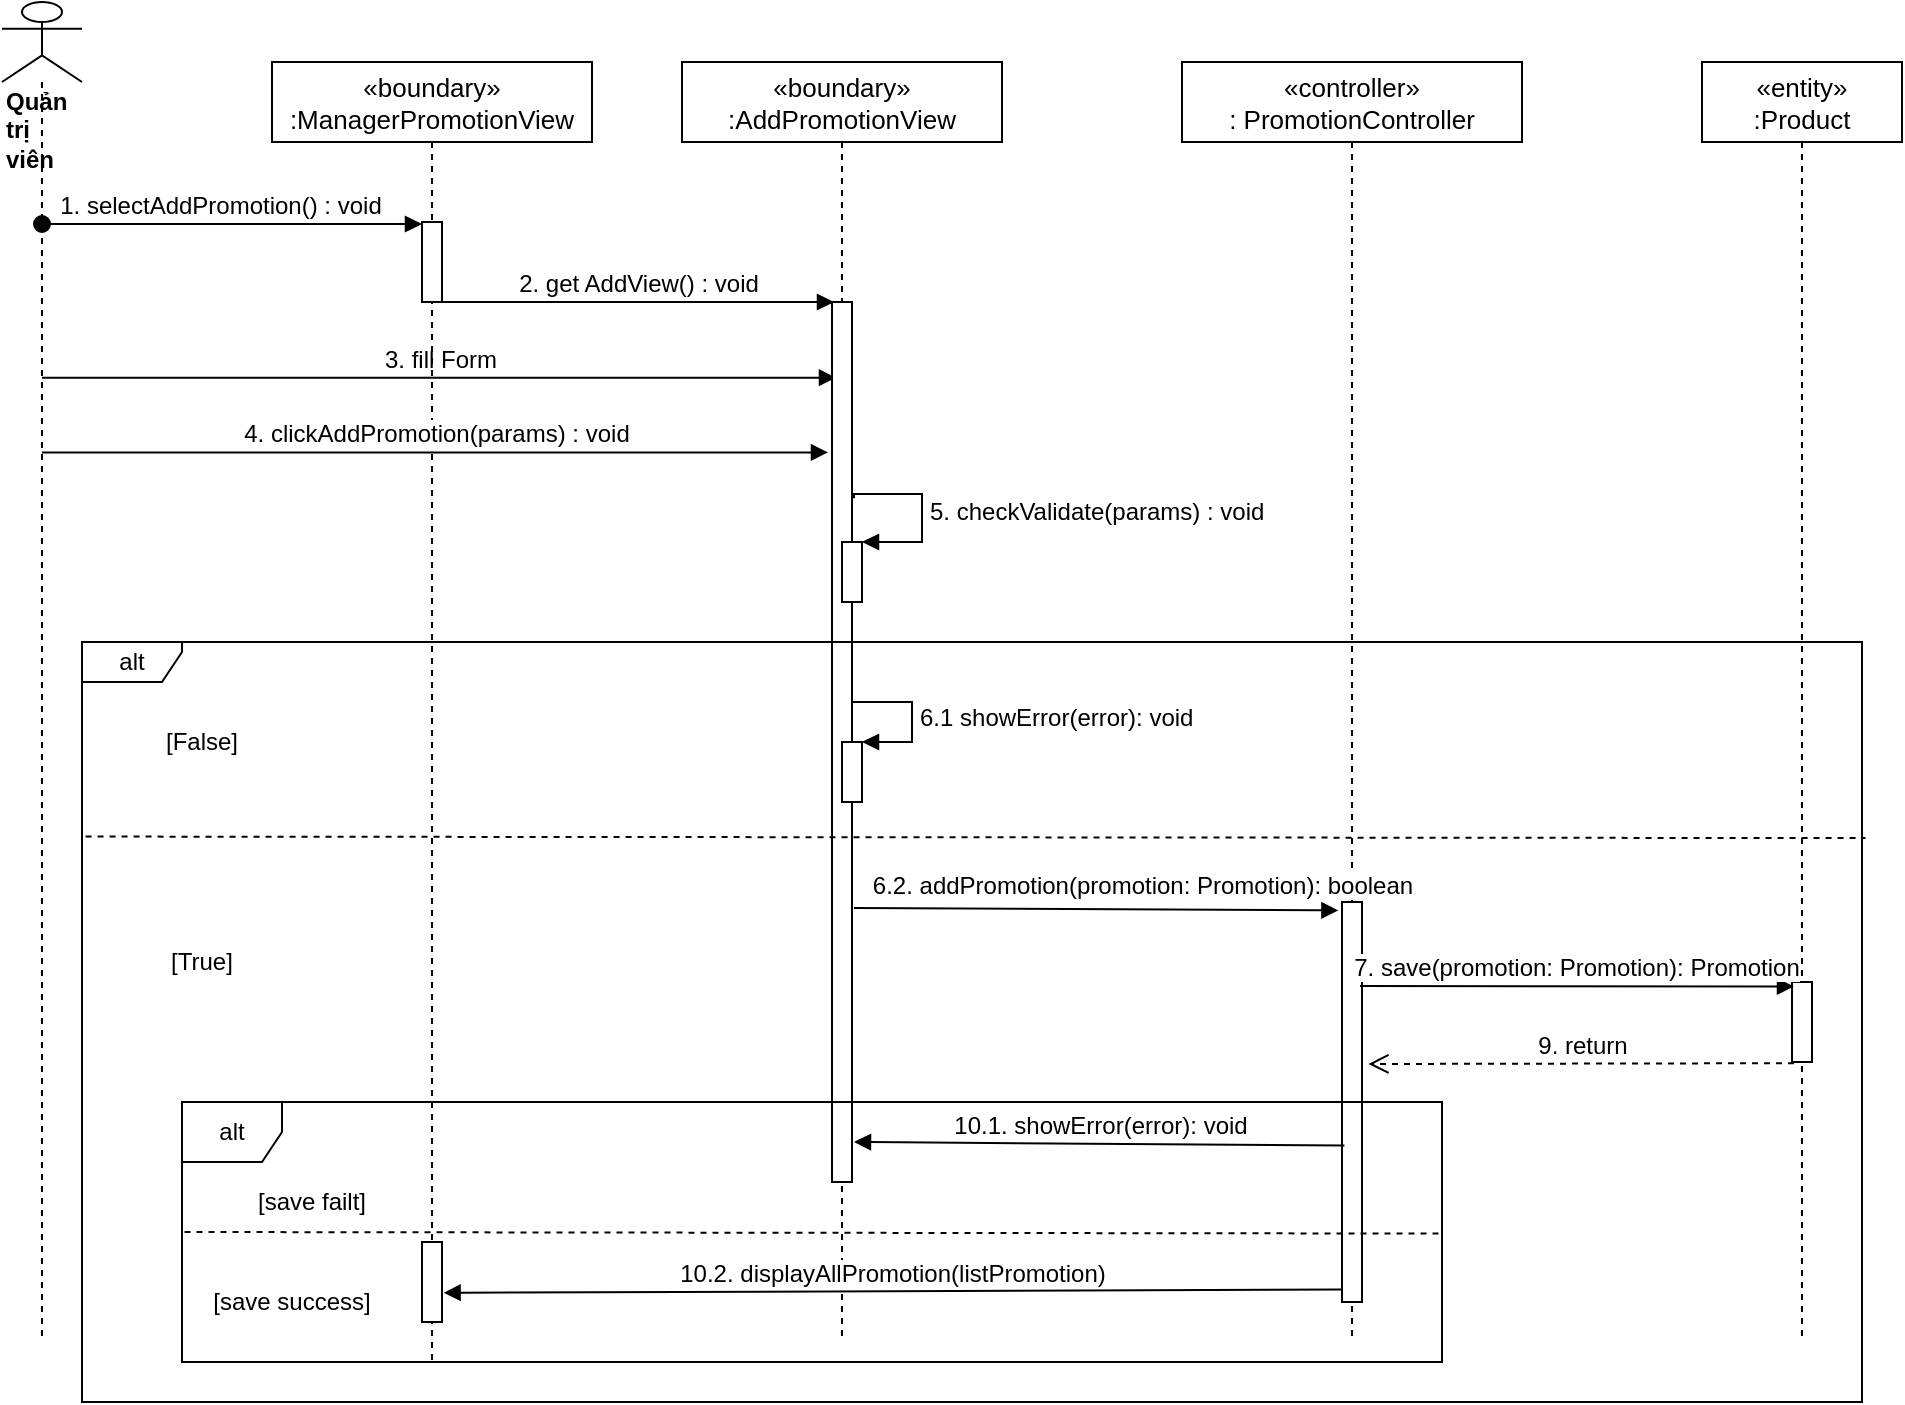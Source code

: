 <mxfile version="14.8.2" type="device"><diagram id="kgpKYQtTHZ0yAKxKKP6v" name="Page-1"><mxGraphModel dx="1038" dy="521" grid="1" gridSize="10" guides="1" tooltips="1" connect="1" arrows="1" fold="1" page="1" pageScale="1" pageWidth="850" pageHeight="1100" math="0" shadow="0"><root><mxCell id="0"/><mxCell id="1" parent="0"/><mxCell id="QBEdimFsIx6Kh-sq0Tqc-1" value="«boundary»&#10;:AddPromotionView" style="shape=umlLifeline;perimeter=lifelinePerimeter;container=1;collapsible=0;recursiveResize=0;rounded=0;shadow=0;strokeWidth=1;fontSize=13;" parent="1" vertex="1"><mxGeometry x="390" y="80" width="160" height="640" as="geometry"/></mxCell><mxCell id="QBEdimFsIx6Kh-sq0Tqc-3" value="«controller»&#10;: PromotionController" style="shape=umlLifeline;perimeter=lifelinePerimeter;container=1;collapsible=0;recursiveResize=0;rounded=0;shadow=0;strokeWidth=1;fontSize=13;" parent="1" vertex="1"><mxGeometry x="640" y="80" width="170" height="640" as="geometry"/></mxCell><mxCell id="QBEdimFsIx6Kh-sq0Tqc-23" value="" style="points=[];perimeter=orthogonalPerimeter;rounded=0;shadow=0;strokeWidth=1;" parent="QBEdimFsIx6Kh-sq0Tqc-3" vertex="1"><mxGeometry x="80" y="420" width="10" height="200" as="geometry"/></mxCell><mxCell id="QBEdimFsIx6Kh-sq0Tqc-4" value="&lt;div&gt;&lt;b&gt;Quản trị viên&lt;/b&gt;&lt;/div&gt;" style="shape=umlLifeline;participant=umlActor;perimeter=lifelinePerimeter;whiteSpace=wrap;html=1;container=1;collapsible=0;recursiveResize=0;verticalAlign=top;spacingTop=36;outlineConnect=0;align=left;size=40;" parent="1" vertex="1"><mxGeometry x="50" y="50" width="40" height="670" as="geometry"/></mxCell><mxCell id="QBEdimFsIx6Kh-sq0Tqc-5" value="1. selectAddPromotion() : void" style="verticalAlign=bottom;startArrow=oval;endArrow=block;startSize=8;shadow=0;strokeWidth=1;entryX=0;entryY=0.025;entryDx=0;entryDy=0;entryPerimeter=0;fontSize=12;" parent="1" source="QBEdimFsIx6Kh-sq0Tqc-4" target="xt67PmFPLZwkhdeNRgOA-3" edge="1"><mxGeometry x="-0.06" relative="1" as="geometry"><mxPoint x="100" y="170" as="sourcePoint"/><mxPoint as="offset"/><mxPoint x="180" y="170" as="targetPoint"/></mxGeometry></mxCell><mxCell id="QBEdimFsIx6Kh-sq0Tqc-12" value="«entity»&#10;:Product" style="shape=umlLifeline;perimeter=lifelinePerimeter;container=1;collapsible=0;recursiveResize=0;rounded=0;shadow=0;strokeWidth=1;fontSize=13;" parent="1" vertex="1"><mxGeometry x="900" y="80" width="100" height="640" as="geometry"/></mxCell><mxCell id="QBEdimFsIx6Kh-sq0Tqc-13" value="" style="points=[];perimeter=orthogonalPerimeter;rounded=0;shadow=0;strokeWidth=1;" parent="QBEdimFsIx6Kh-sq0Tqc-12" vertex="1"><mxGeometry x="45" y="460" width="10" height="40" as="geometry"/></mxCell><mxCell id="QBEdimFsIx6Kh-sq0Tqc-14" value="&lt;font style=&quot;font-size: 12px&quot;&gt;7. save(promotion: Promotion): Promotion&lt;/font&gt;" style="html=1;verticalAlign=bottom;endArrow=block;entryX=0.1;entryY=0.055;entryDx=0;entryDy=0;entryPerimeter=0;" parent="1" target="QBEdimFsIx6Kh-sq0Tqc-13" edge="1"><mxGeometry width="80" relative="1" as="geometry"><mxPoint x="729" y="542" as="sourcePoint"/><mxPoint x="1010" y="239" as="targetPoint"/></mxGeometry></mxCell><mxCell id="QBEdimFsIx6Kh-sq0Tqc-15" value="&lt;font style=&quot;font-size: 12px&quot;&gt;9. return&lt;/font&gt;" style="html=1;verticalAlign=bottom;endArrow=open;dashed=1;endSize=8;exitX=0.1;exitY=1.015;exitDx=0;exitDy=0;exitPerimeter=0;entryX=1.32;entryY=0.405;entryDx=0;entryDy=0;entryPerimeter=0;" parent="1" source="QBEdimFsIx6Kh-sq0Tqc-13" target="QBEdimFsIx6Kh-sq0Tqc-23" edge="1"><mxGeometry relative="1" as="geometry"><mxPoint x="790" y="300" as="sourcePoint"/><mxPoint x="750" y="581" as="targetPoint"/></mxGeometry></mxCell><mxCell id="QBEdimFsIx6Kh-sq0Tqc-19" value="&lt;font style=&quot;font-size: 12px&quot;&gt;3. fill Form&lt;/font&gt;" style="html=1;verticalAlign=bottom;endArrow=block;entryX=0.2;entryY=0.086;entryDx=0;entryDy=0;entryPerimeter=0;" parent="1" source="QBEdimFsIx6Kh-sq0Tqc-4" target="xt67PmFPLZwkhdeNRgOA-4" edge="1"><mxGeometry width="80" relative="1" as="geometry"><mxPoint x="380" y="270" as="sourcePoint"/><mxPoint x="332" y="270" as="targetPoint"/></mxGeometry></mxCell><mxCell id="QBEdimFsIx6Kh-sq0Tqc-24" value="&lt;font style=&quot;font-size: 12px&quot;&gt;6.2. addPromotion(promotion: Promotion): boolean&lt;/font&gt;" style="html=1;verticalAlign=bottom;endArrow=block;entryX=-0.18;entryY=0.021;entryDx=0;entryDy=0;entryPerimeter=0;" parent="1" target="QBEdimFsIx6Kh-sq0Tqc-23" edge="1"><mxGeometry x="0.189" y="3" width="80" relative="1" as="geometry"><mxPoint x="476" y="503" as="sourcePoint"/><mxPoint x="700" y="370" as="targetPoint"/><mxPoint as="offset"/></mxGeometry></mxCell><mxCell id="xt67PmFPLZwkhdeNRgOA-1" value="«boundary»&#10;:ManagerPromotionView" style="shape=umlLifeline;perimeter=lifelinePerimeter;container=1;collapsible=0;recursiveResize=0;rounded=0;shadow=0;strokeWidth=1;fontSize=13;" parent="1" vertex="1"><mxGeometry x="185" y="80" width="160" height="650" as="geometry"/></mxCell><mxCell id="xt67PmFPLZwkhdeNRgOA-3" value="" style="html=1;points=[];perimeter=orthogonalPerimeter;" parent="1" vertex="1"><mxGeometry x="260" y="160" width="10" height="40" as="geometry"/></mxCell><mxCell id="xt67PmFPLZwkhdeNRgOA-4" value="" style="html=1;points=[];perimeter=orthogonalPerimeter;" parent="1" vertex="1"><mxGeometry x="465" y="200" width="10" height="440" as="geometry"/></mxCell><mxCell id="xt67PmFPLZwkhdeNRgOA-5" value="&lt;font style=&quot;font-size: 12px&quot;&gt;2. get AddView() : void&lt;/font&gt;" style="html=1;verticalAlign=bottom;endArrow=block;exitX=1;exitY=1;exitDx=0;exitDy=0;exitPerimeter=0;entryX=0.1;entryY=0;entryDx=0;entryDy=0;entryPerimeter=0;" parent="1" source="xt67PmFPLZwkhdeNRgOA-3" target="xt67PmFPLZwkhdeNRgOA-4" edge="1"><mxGeometry width="80" relative="1" as="geometry"><mxPoint x="520" y="230" as="sourcePoint"/><mxPoint x="450" y="203" as="targetPoint"/></mxGeometry></mxCell><mxCell id="xt67PmFPLZwkhdeNRgOA-6" value="" style="html=1;points=[];perimeter=orthogonalPerimeter;" parent="1" vertex="1"><mxGeometry x="470" y="320" width="10" height="30" as="geometry"/></mxCell><mxCell id="xt67PmFPLZwkhdeNRgOA-7" value="&lt;font style=&quot;font-size: 12px&quot;&gt;5. checkValidate(params) : void&amp;nbsp;&lt;/font&gt;" style="edgeStyle=orthogonalEdgeStyle;html=1;align=left;spacingLeft=2;endArrow=block;rounded=0;entryX=1;entryY=0;exitX=1.1;exitY=0.223;exitDx=0;exitDy=0;exitPerimeter=0;" parent="1" source="xt67PmFPLZwkhdeNRgOA-4" target="xt67PmFPLZwkhdeNRgOA-6" edge="1"><mxGeometry relative="1" as="geometry"><mxPoint x="475" y="250" as="sourcePoint"/><Array as="points"><mxPoint x="476" y="296"/><mxPoint x="510" y="296"/><mxPoint x="510" y="320"/></Array></mxGeometry></mxCell><mxCell id="xt67PmFPLZwkhdeNRgOA-8" value="&lt;font style=&quot;font-size: 12px&quot;&gt;4. clickAddPromotion(params) : void&lt;/font&gt;" style="html=1;verticalAlign=bottom;endArrow=block;entryX=-0.2;entryY=0.171;entryDx=0;entryDy=0;entryPerimeter=0;" parent="1" source="QBEdimFsIx6Kh-sq0Tqc-4" target="xt67PmFPLZwkhdeNRgOA-4" edge="1"><mxGeometry width="80" relative="1" as="geometry"><mxPoint x="520" y="330" as="sourcePoint"/><mxPoint x="600" y="330" as="targetPoint"/></mxGeometry></mxCell><mxCell id="xt67PmFPLZwkhdeNRgOA-10" value="alt" style="shape=umlFrame;whiteSpace=wrap;html=1;width=50;height=20;" parent="1" vertex="1"><mxGeometry x="90" y="370" width="890" height="380" as="geometry"/></mxCell><mxCell id="xt67PmFPLZwkhdeNRgOA-13" value="" style="html=1;points=[];perimeter=orthogonalPerimeter;" parent="1" vertex="1"><mxGeometry x="260" y="670" width="10" height="40" as="geometry"/></mxCell><mxCell id="xt67PmFPLZwkhdeNRgOA-14" value="alt" style="shape=umlFrame;whiteSpace=wrap;html=1;width=50;height=30;" parent="1" vertex="1"><mxGeometry x="140" y="600" width="630" height="130" as="geometry"/></mxCell><mxCell id="YM7XRQU6XEq9k0eKEl_o-1" value="" style="html=1;points=[];perimeter=orthogonalPerimeter;" vertex="1" parent="1"><mxGeometry x="470" y="420" width="10" height="30" as="geometry"/></mxCell><mxCell id="YM7XRQU6XEq9k0eKEl_o-2" value="&lt;span style=&quot;font-size: 12px ; text-align: center&quot;&gt;6.1 showError(error): void&lt;/span&gt;" style="edgeStyle=orthogonalEdgeStyle;html=1;align=left;spacingLeft=2;endArrow=block;rounded=0;entryX=1;entryY=0;" edge="1" target="YM7XRQU6XEq9k0eKEl_o-1" parent="1"><mxGeometry relative="1" as="geometry"><mxPoint x="475" y="400" as="sourcePoint"/><Array as="points"><mxPoint x="505" y="400"/></Array></mxGeometry></mxCell><mxCell id="YM7XRQU6XEq9k0eKEl_o-3" value="&lt;span style=&quot;font-family: &amp;#34;helvetica&amp;#34; ; font-size: 12px&quot;&gt;10.1. showError(error): void&lt;/span&gt;" style="html=1;verticalAlign=bottom;endArrow=block;exitX=0.12;exitY=0.609;exitDx=0;exitDy=0;exitPerimeter=0;" edge="1" parent="1" source="QBEdimFsIx6Kh-sq0Tqc-23"><mxGeometry width="80" relative="1" as="geometry"><mxPoint x="490" y="470" as="sourcePoint"/><mxPoint x="476" y="620" as="targetPoint"/></mxGeometry></mxCell><mxCell id="YM7XRQU6XEq9k0eKEl_o-4" value="&lt;span style=&quot;font-family: &amp;#34;helvetica&amp;#34; ; font-size: 12px&quot;&gt;10.2. displayAllPromotion(listPromotion)&lt;/span&gt;" style="html=1;verticalAlign=bottom;endArrow=block;exitX=-0.04;exitY=0.969;exitDx=0;exitDy=0;exitPerimeter=0;entryX=1.08;entryY=0.635;entryDx=0;entryDy=0;entryPerimeter=0;" edge="1" parent="1" source="QBEdimFsIx6Kh-sq0Tqc-23" target="xt67PmFPLZwkhdeNRgOA-13"><mxGeometry width="80" relative="1" as="geometry"><mxPoint x="490" y="670" as="sourcePoint"/><mxPoint x="290" y="694" as="targetPoint"/></mxGeometry></mxCell><mxCell id="YM7XRQU6XEq9k0eKEl_o-6" value="" style="endArrow=none;dashed=1;html=1;entryX=1.002;entryY=0.258;entryDx=0;entryDy=0;entryPerimeter=0;exitX=0.002;exitY=0.256;exitDx=0;exitDy=0;exitPerimeter=0;" edge="1" parent="1" source="xt67PmFPLZwkhdeNRgOA-10" target="xt67PmFPLZwkhdeNRgOA-10"><mxGeometry width="50" height="50" relative="1" as="geometry"><mxPoint x="500" y="520" as="sourcePoint"/><mxPoint x="550" y="470" as="targetPoint"/></mxGeometry></mxCell><mxCell id="YM7XRQU6XEq9k0eKEl_o-7" value="" style="endArrow=none;dashed=1;html=1;entryX=1;entryY=0.506;entryDx=0;entryDy=0;entryPerimeter=0;exitX=0.002;exitY=0.5;exitDx=0;exitDy=0;exitPerimeter=0;" edge="1" parent="1" source="xt67PmFPLZwkhdeNRgOA-14" target="xt67PmFPLZwkhdeNRgOA-14"><mxGeometry width="50" height="50" relative="1" as="geometry"><mxPoint x="500" y="620" as="sourcePoint"/><mxPoint x="550" y="570" as="targetPoint"/></mxGeometry></mxCell><mxCell id="YM7XRQU6XEq9k0eKEl_o-8" value="[False]" style="text;html=1;strokeColor=none;fillColor=none;align=center;verticalAlign=middle;whiteSpace=wrap;rounded=0;" vertex="1" parent="1"><mxGeometry x="130" y="410" width="40" height="20" as="geometry"/></mxCell><mxCell id="YM7XRQU6XEq9k0eKEl_o-9" value="[True]" style="text;html=1;strokeColor=none;fillColor=none;align=center;verticalAlign=middle;whiteSpace=wrap;rounded=0;" vertex="1" parent="1"><mxGeometry x="130" y="520" width="40" height="20" as="geometry"/></mxCell><mxCell id="YM7XRQU6XEq9k0eKEl_o-10" value="[save failt]" style="text;html=1;strokeColor=none;fillColor=none;align=center;verticalAlign=middle;whiteSpace=wrap;rounded=0;" vertex="1" parent="1"><mxGeometry x="170" y="640" width="70" height="20" as="geometry"/></mxCell><mxCell id="YM7XRQU6XEq9k0eKEl_o-11" value="[save success]" style="text;html=1;strokeColor=none;fillColor=none;align=center;verticalAlign=middle;whiteSpace=wrap;rounded=0;" vertex="1" parent="1"><mxGeometry x="140" y="690" width="110" height="20" as="geometry"/></mxCell></root></mxGraphModel></diagram></mxfile>